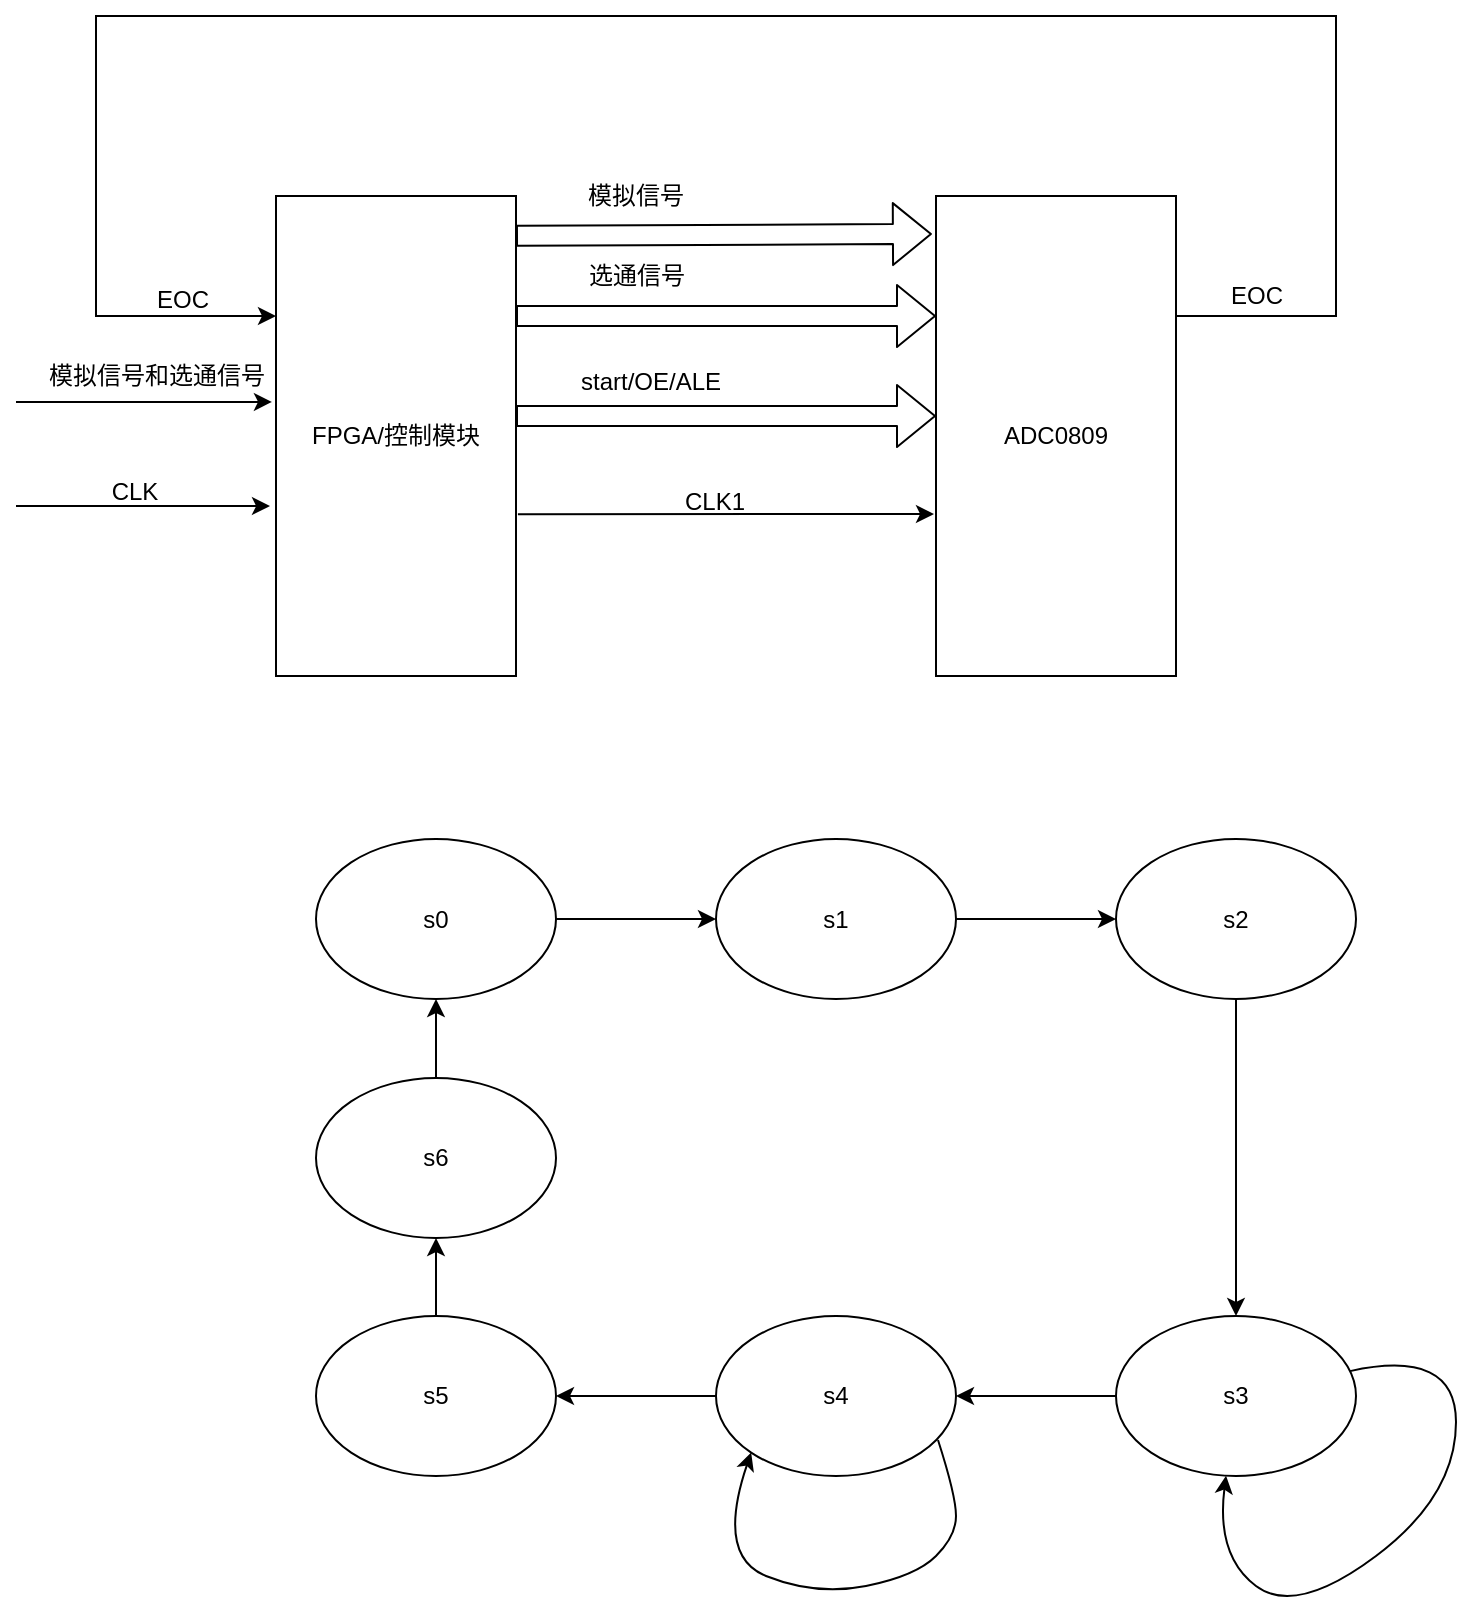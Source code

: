 <mxfile version="12.2.9" type="github" pages="1">
  <diagram id="3ZzULZKJ4iDVL5elcM-s" name="Page-1">
    <mxGraphModel dx="1341" dy="760" grid="1" gridSize="10" guides="1" tooltips="1" connect="1" arrows="1" fold="1" page="1" pageScale="1" pageWidth="827" pageHeight="1169" math="0" shadow="0">
      <root>
        <mxCell id="0"/>
        <mxCell id="1" parent="0"/>
        <mxCell id="HT9z4iXDA5xoFThQ943V-9" style="edgeStyle=orthogonalEdgeStyle;rounded=0;orthogonalLoop=1;jettySize=auto;html=1;exitX=1;exitY=0.25;exitDx=0;exitDy=0;entryX=0;entryY=0.25;entryDx=0;entryDy=0;" edge="1" parent="1" source="HT9z4iXDA5xoFThQ943V-1" target="HT9z4iXDA5xoFThQ943V-2">
          <mxGeometry relative="1" as="geometry">
            <Array as="points">
              <mxPoint x="690" y="300"/>
              <mxPoint x="690" y="150"/>
              <mxPoint x="70" y="150"/>
              <mxPoint x="70" y="300"/>
            </Array>
          </mxGeometry>
        </mxCell>
        <mxCell id="HT9z4iXDA5xoFThQ943V-1" value="ADC0809" style="rounded=0;whiteSpace=wrap;html=1;" vertex="1" parent="1">
          <mxGeometry x="490" y="240" width="120" height="240" as="geometry"/>
        </mxCell>
        <mxCell id="HT9z4iXDA5xoFThQ943V-2" value="FPGA/控制模块" style="rounded=0;whiteSpace=wrap;html=1;" vertex="1" parent="1">
          <mxGeometry x="160" y="240" width="120" height="240" as="geometry"/>
        </mxCell>
        <mxCell id="HT9z4iXDA5xoFThQ943V-3" value="" style="shape=flexArrow;endArrow=classic;html=1;exitX=1;exitY=0.083;exitDx=0;exitDy=0;exitPerimeter=0;entryX=-0.017;entryY=0.079;entryDx=0;entryDy=0;entryPerimeter=0;" edge="1" parent="1" source="HT9z4iXDA5xoFThQ943V-2" target="HT9z4iXDA5xoFThQ943V-1">
          <mxGeometry width="50" height="50" relative="1" as="geometry">
            <mxPoint x="330" y="310" as="sourcePoint"/>
            <mxPoint x="380" y="260" as="targetPoint"/>
          </mxGeometry>
        </mxCell>
        <mxCell id="HT9z4iXDA5xoFThQ943V-4" value="模拟信号" style="text;html=1;strokeColor=none;fillColor=none;align=center;verticalAlign=middle;whiteSpace=wrap;rounded=0;" vertex="1" parent="1">
          <mxGeometry x="300" y="230" width="80" height="20" as="geometry"/>
        </mxCell>
        <mxCell id="HT9z4iXDA5xoFThQ943V-5" value="" style="shape=flexArrow;endArrow=classic;html=1;exitX=1;exitY=0.25;exitDx=0;exitDy=0;entryX=0;entryY=0.25;entryDx=0;entryDy=0;" edge="1" parent="1" source="HT9z4iXDA5xoFThQ943V-2" target="HT9z4iXDA5xoFThQ943V-1">
          <mxGeometry width="50" height="50" relative="1" as="geometry">
            <mxPoint x="310" y="330" as="sourcePoint"/>
            <mxPoint x="360" y="280" as="targetPoint"/>
          </mxGeometry>
        </mxCell>
        <mxCell id="HT9z4iXDA5xoFThQ943V-6" value="选通信号" style="text;html=1;align=center;verticalAlign=middle;resizable=0;points=[];;autosize=1;" vertex="1" parent="1">
          <mxGeometry x="310" y="270" width="60" height="20" as="geometry"/>
        </mxCell>
        <mxCell id="HT9z4iXDA5xoFThQ943V-7" value="" style="shape=flexArrow;endArrow=classic;html=1;exitX=1;exitY=0.25;exitDx=0;exitDy=0;entryX=0;entryY=0.25;entryDx=0;entryDy=0;" edge="1" parent="1">
          <mxGeometry width="50" height="50" relative="1" as="geometry">
            <mxPoint x="280" y="350" as="sourcePoint"/>
            <mxPoint x="490" y="350" as="targetPoint"/>
          </mxGeometry>
        </mxCell>
        <mxCell id="HT9z4iXDA5xoFThQ943V-8" value="start/OE/ALE" style="text;html=1;align=center;verticalAlign=middle;resizable=0;points=[];;autosize=1;" vertex="1" parent="1">
          <mxGeometry x="302" y="323" width="90" height="20" as="geometry"/>
        </mxCell>
        <mxCell id="HT9z4iXDA5xoFThQ943V-10" value="EOC" style="text;html=1;align=center;verticalAlign=middle;resizable=0;points=[];;autosize=1;" vertex="1" parent="1">
          <mxGeometry x="630" y="280" width="40" height="20" as="geometry"/>
        </mxCell>
        <mxCell id="HT9z4iXDA5xoFThQ943V-11" value="EOC" style="text;html=1;align=center;verticalAlign=middle;resizable=0;points=[];;autosize=1;" vertex="1" parent="1">
          <mxGeometry x="93" y="282" width="40" height="20" as="geometry"/>
        </mxCell>
        <mxCell id="HT9z4iXDA5xoFThQ943V-12" value="" style="endArrow=classic;html=1;entryX=-0.017;entryY=0.429;entryDx=0;entryDy=0;entryPerimeter=0;" edge="1" parent="1" target="HT9z4iXDA5xoFThQ943V-2">
          <mxGeometry width="50" height="50" relative="1" as="geometry">
            <mxPoint x="30" y="343" as="sourcePoint"/>
            <mxPoint x="80" y="340" as="targetPoint"/>
          </mxGeometry>
        </mxCell>
        <mxCell id="HT9z4iXDA5xoFThQ943V-13" value="模拟信号和选通信号" style="text;html=1;align=center;verticalAlign=middle;resizable=0;points=[];;autosize=1;" vertex="1" parent="1">
          <mxGeometry x="40" y="320" width="120" height="20" as="geometry"/>
        </mxCell>
        <mxCell id="HT9z4iXDA5xoFThQ943V-14" value="" style="endArrow=classic;html=1;entryX=-0.025;entryY=0.646;entryDx=0;entryDy=0;entryPerimeter=0;" edge="1" parent="1" target="HT9z4iXDA5xoFThQ943V-2">
          <mxGeometry width="50" height="50" relative="1" as="geometry">
            <mxPoint x="30" y="395" as="sourcePoint"/>
            <mxPoint x="70" y="400" as="targetPoint"/>
          </mxGeometry>
        </mxCell>
        <mxCell id="HT9z4iXDA5xoFThQ943V-15" value="CLK" style="text;html=1;align=center;verticalAlign=middle;resizable=0;points=[];;autosize=1;" vertex="1" parent="1">
          <mxGeometry x="69" y="378" width="40" height="20" as="geometry"/>
        </mxCell>
        <mxCell id="HT9z4iXDA5xoFThQ943V-16" value="" style="endArrow=classic;html=1;exitX=1.008;exitY=0.663;exitDx=0;exitDy=0;exitPerimeter=0;" edge="1" parent="1" source="HT9z4iXDA5xoFThQ943V-2">
          <mxGeometry width="50" height="50" relative="1" as="geometry">
            <mxPoint x="390" y="490" as="sourcePoint"/>
            <mxPoint x="489" y="399" as="targetPoint"/>
          </mxGeometry>
        </mxCell>
        <mxCell id="HT9z4iXDA5xoFThQ943V-17" value="CLK1" style="text;html=1;align=center;verticalAlign=middle;resizable=0;points=[];;autosize=1;" vertex="1" parent="1">
          <mxGeometry x="354" y="383" width="50" height="20" as="geometry"/>
        </mxCell>
        <mxCell id="HT9z4iXDA5xoFThQ943V-20" value="" style="edgeStyle=orthogonalEdgeStyle;rounded=0;orthogonalLoop=1;jettySize=auto;html=1;" edge="1" parent="1" source="HT9z4iXDA5xoFThQ943V-18" target="HT9z4iXDA5xoFThQ943V-19">
          <mxGeometry relative="1" as="geometry"/>
        </mxCell>
        <mxCell id="HT9z4iXDA5xoFThQ943V-18" value="s0" style="ellipse;whiteSpace=wrap;html=1;" vertex="1" parent="1">
          <mxGeometry x="180" y="561.5" width="120" height="80" as="geometry"/>
        </mxCell>
        <mxCell id="HT9z4iXDA5xoFThQ943V-22" value="" style="edgeStyle=orthogonalEdgeStyle;rounded=0;orthogonalLoop=1;jettySize=auto;html=1;" edge="1" parent="1" source="HT9z4iXDA5xoFThQ943V-19" target="HT9z4iXDA5xoFThQ943V-21">
          <mxGeometry relative="1" as="geometry"/>
        </mxCell>
        <mxCell id="HT9z4iXDA5xoFThQ943V-19" value="s1" style="ellipse;whiteSpace=wrap;html=1;" vertex="1" parent="1">
          <mxGeometry x="380" y="561.5" width="120" height="80" as="geometry"/>
        </mxCell>
        <mxCell id="HT9z4iXDA5xoFThQ943V-24" value="" style="edgeStyle=orthogonalEdgeStyle;rounded=0;orthogonalLoop=1;jettySize=auto;html=1;" edge="1" parent="1" source="HT9z4iXDA5xoFThQ943V-21" target="HT9z4iXDA5xoFThQ943V-23">
          <mxGeometry relative="1" as="geometry"/>
        </mxCell>
        <mxCell id="HT9z4iXDA5xoFThQ943V-21" value="s2" style="ellipse;whiteSpace=wrap;html=1;" vertex="1" parent="1">
          <mxGeometry x="580" y="561.5" width="120" height="80" as="geometry"/>
        </mxCell>
        <mxCell id="HT9z4iXDA5xoFThQ943V-26" value="" style="edgeStyle=orthogonalEdgeStyle;rounded=0;orthogonalLoop=1;jettySize=auto;html=1;" edge="1" parent="1" source="HT9z4iXDA5xoFThQ943V-23" target="HT9z4iXDA5xoFThQ943V-25">
          <mxGeometry relative="1" as="geometry"/>
        </mxCell>
        <mxCell id="HT9z4iXDA5xoFThQ943V-23" value="s3" style="ellipse;whiteSpace=wrap;html=1;" vertex="1" parent="1">
          <mxGeometry x="580" y="800" width="120" height="80" as="geometry"/>
        </mxCell>
        <mxCell id="HT9z4iXDA5xoFThQ943V-28" value="" style="edgeStyle=orthogonalEdgeStyle;rounded=0;orthogonalLoop=1;jettySize=auto;html=1;" edge="1" parent="1" source="HT9z4iXDA5xoFThQ943V-25" target="HT9z4iXDA5xoFThQ943V-27">
          <mxGeometry relative="1" as="geometry"/>
        </mxCell>
        <mxCell id="HT9z4iXDA5xoFThQ943V-25" value="s4" style="ellipse;whiteSpace=wrap;html=1;" vertex="1" parent="1">
          <mxGeometry x="380" y="800" width="120" height="80" as="geometry"/>
        </mxCell>
        <mxCell id="HT9z4iXDA5xoFThQ943V-31" style="edgeStyle=orthogonalEdgeStyle;rounded=0;orthogonalLoop=1;jettySize=auto;html=1;exitX=0.5;exitY=0;exitDx=0;exitDy=0;entryX=0.5;entryY=1;entryDx=0;entryDy=0;" edge="1" parent="1" source="HT9z4iXDA5xoFThQ943V-27" target="HT9z4iXDA5xoFThQ943V-29">
          <mxGeometry relative="1" as="geometry"/>
        </mxCell>
        <mxCell id="HT9z4iXDA5xoFThQ943V-27" value="s5" style="ellipse;whiteSpace=wrap;html=1;" vertex="1" parent="1">
          <mxGeometry x="180" y="800" width="120" height="80" as="geometry"/>
        </mxCell>
        <mxCell id="HT9z4iXDA5xoFThQ943V-32" style="edgeStyle=orthogonalEdgeStyle;rounded=0;orthogonalLoop=1;jettySize=auto;html=1;exitX=0.5;exitY=0;exitDx=0;exitDy=0;entryX=0.5;entryY=1;entryDx=0;entryDy=0;" edge="1" parent="1" source="HT9z4iXDA5xoFThQ943V-29" target="HT9z4iXDA5xoFThQ943V-18">
          <mxGeometry relative="1" as="geometry"/>
        </mxCell>
        <mxCell id="HT9z4iXDA5xoFThQ943V-29" value="s6" style="ellipse;whiteSpace=wrap;html=1;" vertex="1" parent="1">
          <mxGeometry x="180" y="681" width="120" height="80" as="geometry"/>
        </mxCell>
        <mxCell id="HT9z4iXDA5xoFThQ943V-34" value="" style="curved=1;endArrow=classic;html=1;" edge="1" parent="1" source="HT9z4iXDA5xoFThQ943V-23" target="HT9z4iXDA5xoFThQ943V-23">
          <mxGeometry width="50" height="50" relative="1" as="geometry">
            <mxPoint x="660" y="790" as="sourcePoint"/>
            <mxPoint x="650" y="960" as="targetPoint"/>
            <Array as="points">
              <mxPoint x="750" y="816"/>
              <mxPoint x="750" y="890"/>
              <mxPoint x="670" y="950"/>
              <mxPoint x="630" y="920"/>
            </Array>
          </mxGeometry>
        </mxCell>
        <mxCell id="HT9z4iXDA5xoFThQ943V-35" value="" style="curved=1;endArrow=classic;html=1;exitX=0.925;exitY=0.775;exitDx=0;exitDy=0;exitPerimeter=0;entryX=0;entryY=1;entryDx=0;entryDy=0;" edge="1" parent="1" source="HT9z4iXDA5xoFThQ943V-25" target="HT9z4iXDA5xoFThQ943V-25">
          <mxGeometry width="50" height="50" relative="1" as="geometry">
            <mxPoint x="487.024" y="901.558" as="sourcePoint"/>
            <mxPoint x="425.017" y="953.862" as="targetPoint"/>
            <Array as="points">
              <mxPoint x="500" y="890"/>
              <mxPoint x="500" y="910"/>
              <mxPoint x="480" y="930"/>
              <mxPoint x="430" y="940"/>
              <mxPoint x="380" y="920"/>
            </Array>
          </mxGeometry>
        </mxCell>
      </root>
    </mxGraphModel>
  </diagram>
</mxfile>
